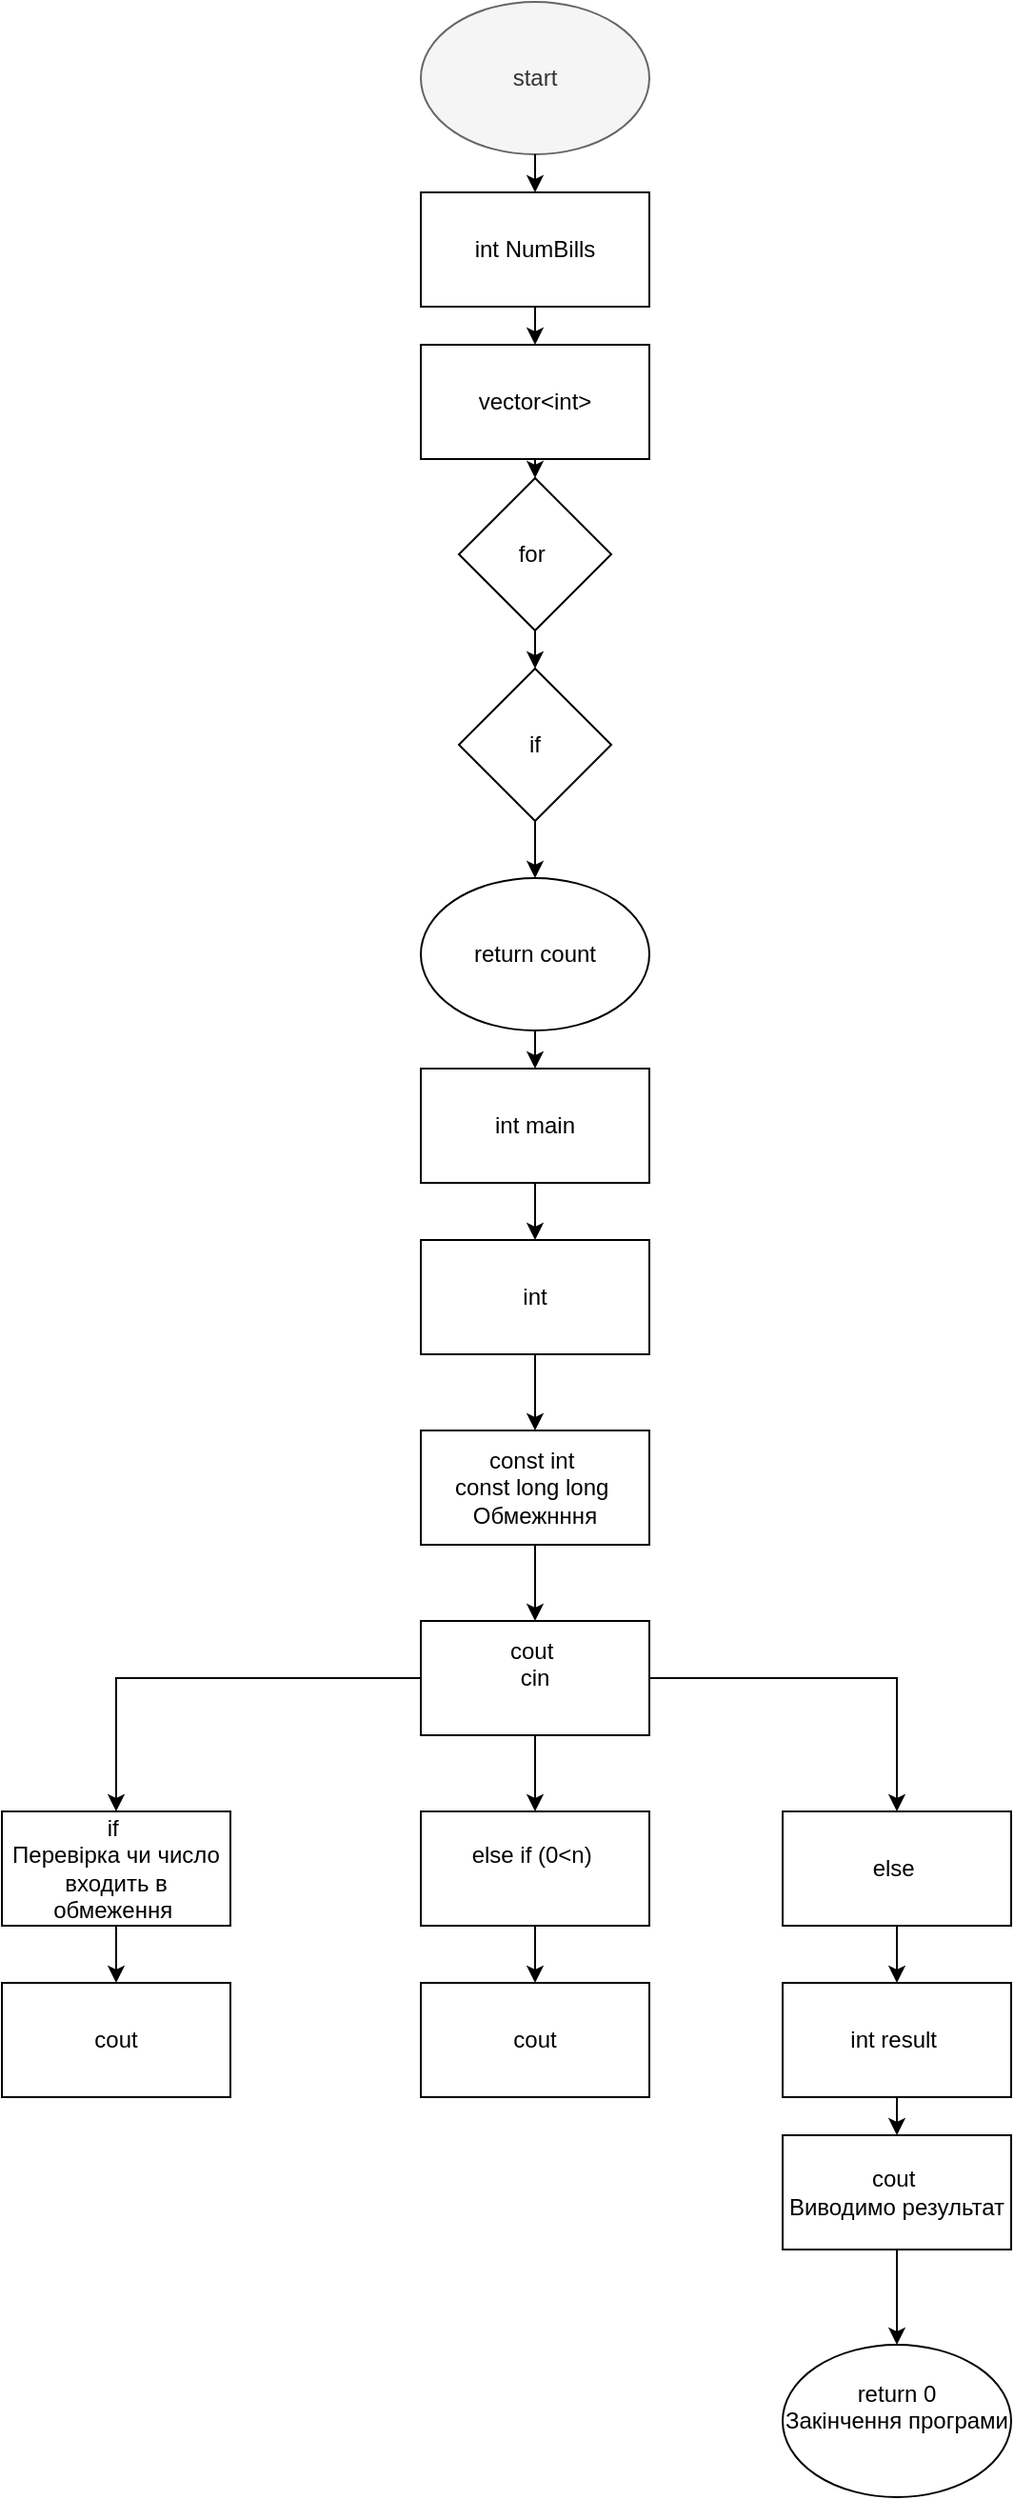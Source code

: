 <mxfile version="24.7.17">
  <diagram id="C5RBs43oDa-KdzZeNtuy" name="Page-1">
    <mxGraphModel dx="1345" dy="764" grid="1" gridSize="10" guides="1" tooltips="1" connect="1" arrows="1" fold="1" page="1" pageScale="1" pageWidth="827" pageHeight="1169" math="0" shadow="0">
      <root>
        <mxCell id="WIyWlLk6GJQsqaUBKTNV-0" />
        <mxCell id="WIyWlLk6GJQsqaUBKTNV-1" parent="WIyWlLk6GJQsqaUBKTNV-0" />
        <mxCell id="Y8d3ejmqa2JKkRh6vmea-0" value="start" style="ellipse;whiteSpace=wrap;html=1;fillColor=#f5f5f5;fontColor=#333333;strokeColor=#666666;" vertex="1" parent="WIyWlLk6GJQsqaUBKTNV-1">
          <mxGeometry x="360" y="30" width="120" height="80" as="geometry" />
        </mxCell>
        <mxCell id="Y8d3ejmqa2JKkRh6vmea-1" value="int NumBills" style="rounded=0;whiteSpace=wrap;html=1;" vertex="1" parent="WIyWlLk6GJQsqaUBKTNV-1">
          <mxGeometry x="360" y="130" width="120" height="60" as="geometry" />
        </mxCell>
        <mxCell id="Y8d3ejmqa2JKkRh6vmea-2" value="vector&amp;lt;int&amp;gt;" style="rounded=0;whiteSpace=wrap;html=1;" vertex="1" parent="WIyWlLk6GJQsqaUBKTNV-1">
          <mxGeometry x="360" y="210" width="120" height="60" as="geometry" />
        </mxCell>
        <mxCell id="Y8d3ejmqa2JKkRh6vmea-3" value="for&amp;nbsp;" style="rhombus;whiteSpace=wrap;html=1;" vertex="1" parent="WIyWlLk6GJQsqaUBKTNV-1">
          <mxGeometry x="380" y="280" width="80" height="80" as="geometry" />
        </mxCell>
        <mxCell id="Y8d3ejmqa2JKkRh6vmea-4" value="if" style="rhombus;whiteSpace=wrap;html=1;" vertex="1" parent="WIyWlLk6GJQsqaUBKTNV-1">
          <mxGeometry x="380" y="380" width="80" height="80" as="geometry" />
        </mxCell>
        <mxCell id="Y8d3ejmqa2JKkRh6vmea-5" value="return count" style="ellipse;whiteSpace=wrap;html=1;" vertex="1" parent="WIyWlLk6GJQsqaUBKTNV-1">
          <mxGeometry x="360" y="490" width="120" height="80" as="geometry" />
        </mxCell>
        <mxCell id="Y8d3ejmqa2JKkRh6vmea-6" value="int main" style="rounded=0;whiteSpace=wrap;html=1;" vertex="1" parent="WIyWlLk6GJQsqaUBKTNV-1">
          <mxGeometry x="360" y="590" width="120" height="60" as="geometry" />
        </mxCell>
        <mxCell id="Y8d3ejmqa2JKkRh6vmea-7" value="int" style="rounded=0;whiteSpace=wrap;html=1;" vertex="1" parent="WIyWlLk6GJQsqaUBKTNV-1">
          <mxGeometry x="360" y="680" width="120" height="60" as="geometry" />
        </mxCell>
        <mxCell id="Y8d3ejmqa2JKkRh6vmea-8" value="&lt;div&gt;const int&amp;nbsp;&lt;/div&gt;const long long&amp;nbsp;&lt;div&gt;Обмежнння&lt;/div&gt;" style="rounded=0;whiteSpace=wrap;html=1;" vertex="1" parent="WIyWlLk6GJQsqaUBKTNV-1">
          <mxGeometry x="360" y="780" width="120" height="60" as="geometry" />
        </mxCell>
        <mxCell id="Y8d3ejmqa2JKkRh6vmea-9" value="cout&amp;nbsp;&lt;div&gt;cin&lt;/div&gt;&lt;div&gt;&lt;br&gt;&lt;/div&gt;" style="rounded=0;whiteSpace=wrap;html=1;" vertex="1" parent="WIyWlLk6GJQsqaUBKTNV-1">
          <mxGeometry x="360" y="880" width="120" height="60" as="geometry" />
        </mxCell>
        <mxCell id="Y8d3ejmqa2JKkRh6vmea-10" value="if&amp;nbsp;&lt;div&gt;Перевірка чи число входить в обмеження&amp;nbsp;&lt;/div&gt;" style="rounded=0;whiteSpace=wrap;html=1;" vertex="1" parent="WIyWlLk6GJQsqaUBKTNV-1">
          <mxGeometry x="140" y="980" width="120" height="60" as="geometry" />
        </mxCell>
        <mxCell id="Y8d3ejmqa2JKkRh6vmea-11" value="else if (0&amp;lt;n)&amp;nbsp;&lt;div&gt;&lt;br&gt;&lt;/div&gt;" style="rounded=0;whiteSpace=wrap;html=1;" vertex="1" parent="WIyWlLk6GJQsqaUBKTNV-1">
          <mxGeometry x="360" y="980" width="120" height="60" as="geometry" />
        </mxCell>
        <mxCell id="Y8d3ejmqa2JKkRh6vmea-12" value="else&amp;nbsp;" style="rounded=0;whiteSpace=wrap;html=1;" vertex="1" parent="WIyWlLk6GJQsqaUBKTNV-1">
          <mxGeometry x="550" y="980" width="120" height="60" as="geometry" />
        </mxCell>
        <mxCell id="Y8d3ejmqa2JKkRh6vmea-13" value="int result&amp;nbsp;" style="rounded=0;whiteSpace=wrap;html=1;" vertex="1" parent="WIyWlLk6GJQsqaUBKTNV-1">
          <mxGeometry x="550" y="1070" width="120" height="60" as="geometry" />
        </mxCell>
        <mxCell id="Y8d3ejmqa2JKkRh6vmea-14" value="cout&amp;nbsp;&lt;div&gt;Виводимо результат&lt;/div&gt;" style="rounded=0;whiteSpace=wrap;html=1;" vertex="1" parent="WIyWlLk6GJQsqaUBKTNV-1">
          <mxGeometry x="550" y="1150" width="120" height="60" as="geometry" />
        </mxCell>
        <mxCell id="Y8d3ejmqa2JKkRh6vmea-15" value="return 0&lt;div&gt;Закінчення програми&lt;/div&gt;&lt;div&gt;&lt;br&gt;&lt;/div&gt;" style="ellipse;whiteSpace=wrap;html=1;" vertex="1" parent="WIyWlLk6GJQsqaUBKTNV-1">
          <mxGeometry x="550" y="1260" width="120" height="80" as="geometry" />
        </mxCell>
        <mxCell id="Y8d3ejmqa2JKkRh6vmea-16" value="cout" style="rounded=0;whiteSpace=wrap;html=1;" vertex="1" parent="WIyWlLk6GJQsqaUBKTNV-1">
          <mxGeometry x="360" y="1070" width="120" height="60" as="geometry" />
        </mxCell>
        <mxCell id="Y8d3ejmqa2JKkRh6vmea-17" value="cout" style="rounded=0;whiteSpace=wrap;html=1;" vertex="1" parent="WIyWlLk6GJQsqaUBKTNV-1">
          <mxGeometry x="140" y="1070" width="120" height="60" as="geometry" />
        </mxCell>
        <mxCell id="Y8d3ejmqa2JKkRh6vmea-18" value="" style="endArrow=classic;html=1;rounded=0;exitX=0.5;exitY=1;exitDx=0;exitDy=0;entryX=0.5;entryY=0;entryDx=0;entryDy=0;" edge="1" parent="WIyWlLk6GJQsqaUBKTNV-1" source="Y8d3ejmqa2JKkRh6vmea-10" target="Y8d3ejmqa2JKkRh6vmea-17">
          <mxGeometry width="50" height="50" relative="1" as="geometry">
            <mxPoint x="390" y="1020" as="sourcePoint" />
            <mxPoint x="440" y="970" as="targetPoint" />
          </mxGeometry>
        </mxCell>
        <mxCell id="Y8d3ejmqa2JKkRh6vmea-19" value="" style="endArrow=classic;html=1;rounded=0;exitX=0.5;exitY=1;exitDx=0;exitDy=0;entryX=0.5;entryY=0;entryDx=0;entryDy=0;" edge="1" parent="WIyWlLk6GJQsqaUBKTNV-1" source="Y8d3ejmqa2JKkRh6vmea-11" target="Y8d3ejmqa2JKkRh6vmea-16">
          <mxGeometry width="50" height="50" relative="1" as="geometry">
            <mxPoint x="390" y="1020" as="sourcePoint" />
            <mxPoint x="440" y="970" as="targetPoint" />
          </mxGeometry>
        </mxCell>
        <mxCell id="Y8d3ejmqa2JKkRh6vmea-20" value="" style="endArrow=classic;html=1;rounded=0;exitX=0.5;exitY=1;exitDx=0;exitDy=0;" edge="1" parent="WIyWlLk6GJQsqaUBKTNV-1" source="Y8d3ejmqa2JKkRh6vmea-12" target="Y8d3ejmqa2JKkRh6vmea-13">
          <mxGeometry width="50" height="50" relative="1" as="geometry">
            <mxPoint x="390" y="1020" as="sourcePoint" />
            <mxPoint x="440" y="970" as="targetPoint" />
          </mxGeometry>
        </mxCell>
        <mxCell id="Y8d3ejmqa2JKkRh6vmea-21" value="" style="endArrow=classic;html=1;rounded=0;entryX=0.5;entryY=0;entryDx=0;entryDy=0;exitX=0.5;exitY=1;exitDx=0;exitDy=0;" edge="1" parent="WIyWlLk6GJQsqaUBKTNV-1" source="Y8d3ejmqa2JKkRh6vmea-13" target="Y8d3ejmqa2JKkRh6vmea-14">
          <mxGeometry width="50" height="50" relative="1" as="geometry">
            <mxPoint x="390" y="1120" as="sourcePoint" />
            <mxPoint x="440" y="1070" as="targetPoint" />
          </mxGeometry>
        </mxCell>
        <mxCell id="Y8d3ejmqa2JKkRh6vmea-22" value="" style="endArrow=classic;html=1;rounded=0;entryX=0.5;entryY=0;entryDx=0;entryDy=0;exitX=0.5;exitY=1;exitDx=0;exitDy=0;" edge="1" parent="WIyWlLk6GJQsqaUBKTNV-1" source="Y8d3ejmqa2JKkRh6vmea-14" target="Y8d3ejmqa2JKkRh6vmea-15">
          <mxGeometry width="50" height="50" relative="1" as="geometry">
            <mxPoint x="390" y="1120" as="sourcePoint" />
            <mxPoint x="440" y="1070" as="targetPoint" />
          </mxGeometry>
        </mxCell>
        <mxCell id="Y8d3ejmqa2JKkRh6vmea-23" value="" style="endArrow=classic;html=1;rounded=0;entryX=0.5;entryY=0;entryDx=0;entryDy=0;exitX=0;exitY=0.5;exitDx=0;exitDy=0;" edge="1" parent="WIyWlLk6GJQsqaUBKTNV-1" source="Y8d3ejmqa2JKkRh6vmea-9" target="Y8d3ejmqa2JKkRh6vmea-10">
          <mxGeometry width="50" height="50" relative="1" as="geometry">
            <mxPoint x="390" y="1020" as="sourcePoint" />
            <mxPoint x="440" y="970" as="targetPoint" />
            <Array as="points">
              <mxPoint x="200" y="910" />
            </Array>
          </mxGeometry>
        </mxCell>
        <mxCell id="Y8d3ejmqa2JKkRh6vmea-24" value="" style="endArrow=classic;html=1;rounded=0;entryX=0.5;entryY=0;entryDx=0;entryDy=0;exitX=1;exitY=0.5;exitDx=0;exitDy=0;" edge="1" parent="WIyWlLk6GJQsqaUBKTNV-1" source="Y8d3ejmqa2JKkRh6vmea-9" target="Y8d3ejmqa2JKkRh6vmea-12">
          <mxGeometry width="50" height="50" relative="1" as="geometry">
            <mxPoint x="390" y="1020" as="sourcePoint" />
            <mxPoint x="440" y="970" as="targetPoint" />
            <Array as="points">
              <mxPoint x="610" y="910" />
            </Array>
          </mxGeometry>
        </mxCell>
        <mxCell id="Y8d3ejmqa2JKkRh6vmea-26" value="" style="endArrow=classic;html=1;rounded=0;entryX=0.5;entryY=0;entryDx=0;entryDy=0;exitX=0.5;exitY=1;exitDx=0;exitDy=0;" edge="1" parent="WIyWlLk6GJQsqaUBKTNV-1" source="Y8d3ejmqa2JKkRh6vmea-9" target="Y8d3ejmqa2JKkRh6vmea-11">
          <mxGeometry width="50" height="50" relative="1" as="geometry">
            <mxPoint x="390" y="1020" as="sourcePoint" />
            <mxPoint x="440" y="970" as="targetPoint" />
          </mxGeometry>
        </mxCell>
        <mxCell id="Y8d3ejmqa2JKkRh6vmea-27" value="" style="endArrow=classic;html=1;rounded=0;entryX=0.5;entryY=0;entryDx=0;entryDy=0;exitX=0.5;exitY=1;exitDx=0;exitDy=0;" edge="1" parent="WIyWlLk6GJQsqaUBKTNV-1" source="Y8d3ejmqa2JKkRh6vmea-0" target="Y8d3ejmqa2JKkRh6vmea-1">
          <mxGeometry width="50" height="50" relative="1" as="geometry">
            <mxPoint x="390" y="220" as="sourcePoint" />
            <mxPoint x="440" y="170" as="targetPoint" />
          </mxGeometry>
        </mxCell>
        <mxCell id="Y8d3ejmqa2JKkRh6vmea-28" value="" style="endArrow=classic;html=1;rounded=0;entryX=0.5;entryY=0;entryDx=0;entryDy=0;exitX=0.5;exitY=1;exitDx=0;exitDy=0;" edge="1" parent="WIyWlLk6GJQsqaUBKTNV-1" source="Y8d3ejmqa2JKkRh6vmea-1" target="Y8d3ejmqa2JKkRh6vmea-2">
          <mxGeometry width="50" height="50" relative="1" as="geometry">
            <mxPoint x="390" y="220" as="sourcePoint" />
            <mxPoint x="440" y="170" as="targetPoint" />
          </mxGeometry>
        </mxCell>
        <mxCell id="Y8d3ejmqa2JKkRh6vmea-29" value="" style="endArrow=classic;html=1;rounded=0;entryX=0.5;entryY=0;entryDx=0;entryDy=0;exitX=0.5;exitY=1;exitDx=0;exitDy=0;" edge="1" parent="WIyWlLk6GJQsqaUBKTNV-1" source="Y8d3ejmqa2JKkRh6vmea-2" target="Y8d3ejmqa2JKkRh6vmea-3">
          <mxGeometry width="50" height="50" relative="1" as="geometry">
            <mxPoint x="390" y="220" as="sourcePoint" />
            <mxPoint x="440" y="170" as="targetPoint" />
          </mxGeometry>
        </mxCell>
        <mxCell id="Y8d3ejmqa2JKkRh6vmea-30" value="" style="endArrow=classic;html=1;rounded=0;exitX=0.5;exitY=1;exitDx=0;exitDy=0;entryX=0.5;entryY=0;entryDx=0;entryDy=0;" edge="1" parent="WIyWlLk6GJQsqaUBKTNV-1" source="Y8d3ejmqa2JKkRh6vmea-3" target="Y8d3ejmqa2JKkRh6vmea-4">
          <mxGeometry width="50" height="50" relative="1" as="geometry">
            <mxPoint x="390" y="420" as="sourcePoint" />
            <mxPoint x="440" y="370" as="targetPoint" />
          </mxGeometry>
        </mxCell>
        <mxCell id="Y8d3ejmqa2JKkRh6vmea-31" value="" style="endArrow=classic;html=1;rounded=0;entryX=0.5;entryY=0;entryDx=0;entryDy=0;exitX=0.5;exitY=1;exitDx=0;exitDy=0;" edge="1" parent="WIyWlLk6GJQsqaUBKTNV-1" source="Y8d3ejmqa2JKkRh6vmea-4" target="Y8d3ejmqa2JKkRh6vmea-5">
          <mxGeometry width="50" height="50" relative="1" as="geometry">
            <mxPoint x="390" y="520" as="sourcePoint" />
            <mxPoint x="440" y="470" as="targetPoint" />
          </mxGeometry>
        </mxCell>
        <mxCell id="Y8d3ejmqa2JKkRh6vmea-32" value="" style="endArrow=classic;html=1;rounded=0;entryX=0.5;entryY=0;entryDx=0;entryDy=0;exitX=0.5;exitY=1;exitDx=0;exitDy=0;" edge="1" parent="WIyWlLk6GJQsqaUBKTNV-1" source="Y8d3ejmqa2JKkRh6vmea-5" target="Y8d3ejmqa2JKkRh6vmea-6">
          <mxGeometry width="50" height="50" relative="1" as="geometry">
            <mxPoint x="390" y="620" as="sourcePoint" />
            <mxPoint x="440" y="570" as="targetPoint" />
          </mxGeometry>
        </mxCell>
        <mxCell id="Y8d3ejmqa2JKkRh6vmea-33" value="" style="endArrow=classic;html=1;rounded=0;entryX=0.5;entryY=0;entryDx=0;entryDy=0;exitX=0.5;exitY=1;exitDx=0;exitDy=0;" edge="1" parent="WIyWlLk6GJQsqaUBKTNV-1" source="Y8d3ejmqa2JKkRh6vmea-6" target="Y8d3ejmqa2JKkRh6vmea-7">
          <mxGeometry width="50" height="50" relative="1" as="geometry">
            <mxPoint x="390" y="720" as="sourcePoint" />
            <mxPoint x="440" y="670" as="targetPoint" />
          </mxGeometry>
        </mxCell>
        <mxCell id="Y8d3ejmqa2JKkRh6vmea-34" value="" style="endArrow=classic;html=1;rounded=0;entryX=0.5;entryY=0;entryDx=0;entryDy=0;exitX=0.5;exitY=1;exitDx=0;exitDy=0;" edge="1" parent="WIyWlLk6GJQsqaUBKTNV-1" source="Y8d3ejmqa2JKkRh6vmea-7" target="Y8d3ejmqa2JKkRh6vmea-8">
          <mxGeometry width="50" height="50" relative="1" as="geometry">
            <mxPoint x="390" y="720" as="sourcePoint" />
            <mxPoint x="440" y="670" as="targetPoint" />
          </mxGeometry>
        </mxCell>
        <mxCell id="Y8d3ejmqa2JKkRh6vmea-35" value="" style="endArrow=classic;html=1;rounded=0;entryX=0.5;entryY=0;entryDx=0;entryDy=0;exitX=0.5;exitY=1;exitDx=0;exitDy=0;" edge="1" parent="WIyWlLk6GJQsqaUBKTNV-1" source="Y8d3ejmqa2JKkRh6vmea-8" target="Y8d3ejmqa2JKkRh6vmea-9">
          <mxGeometry width="50" height="50" relative="1" as="geometry">
            <mxPoint x="390" y="820" as="sourcePoint" />
            <mxPoint x="440" y="770" as="targetPoint" />
          </mxGeometry>
        </mxCell>
      </root>
    </mxGraphModel>
  </diagram>
</mxfile>
